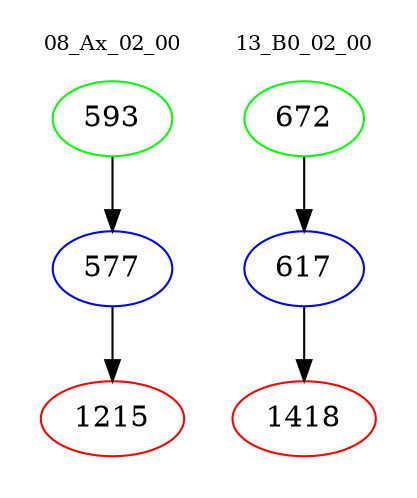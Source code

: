 digraph{
subgraph cluster_0 {
color = white
label = "08_Ax_02_00";
fontsize=10;
T0_593 [label="593", color="green"]
T0_593 -> T0_577 [color="black"]
T0_577 [label="577", color="blue"]
T0_577 -> T0_1215 [color="black"]
T0_1215 [label="1215", color="red"]
}
subgraph cluster_1 {
color = white
label = "13_B0_02_00";
fontsize=10;
T1_672 [label="672", color="green"]
T1_672 -> T1_617 [color="black"]
T1_617 [label="617", color="blue"]
T1_617 -> T1_1418 [color="black"]
T1_1418 [label="1418", color="red"]
}
}
